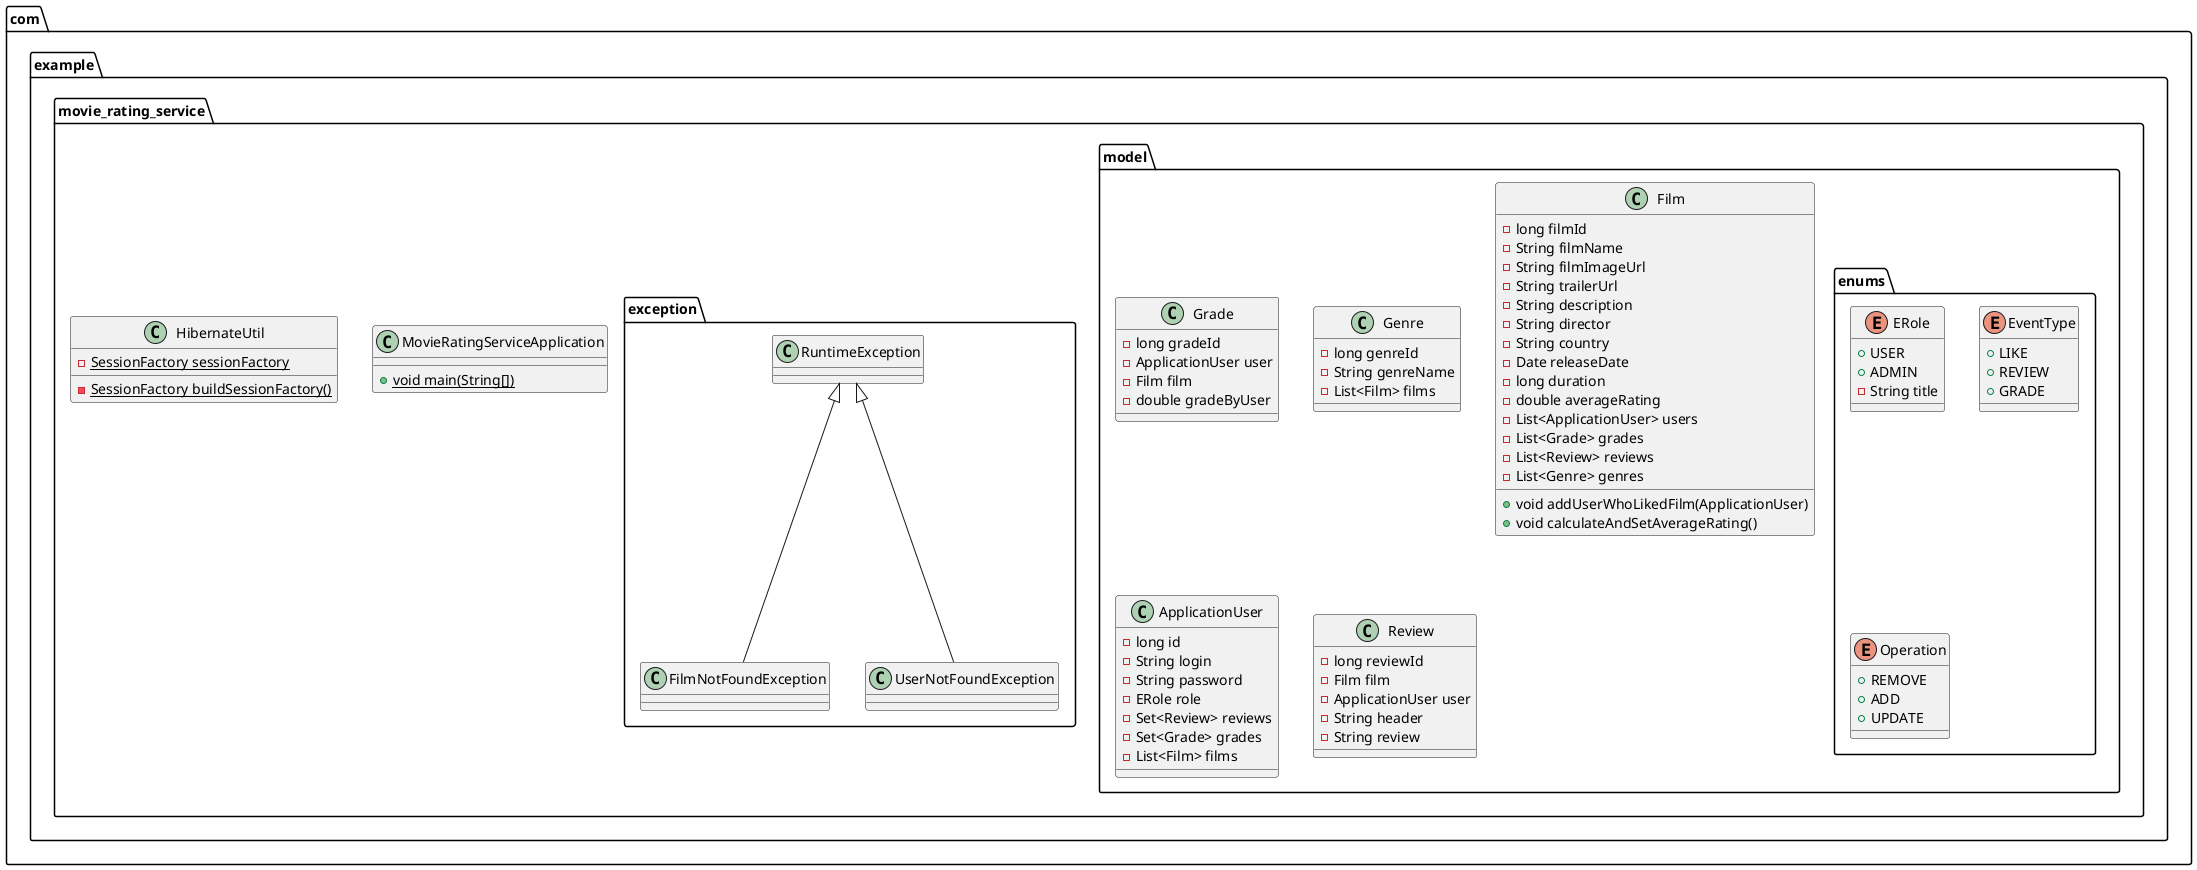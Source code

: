 @startuml
enum com.example.movie_rating_service.model.enums.ERole {
+  USER
+  ADMIN
- String title
}
class com.example.movie_rating_service.model.Grade {
- long gradeId
- ApplicationUser user
- Film film
- double gradeByUser
}
class com.example.movie_rating_service.exception.FilmNotFoundException {
}
class com.example.movie_rating_service.MovieRatingServiceApplication {
+ {static} void main(String[])
}
class com.example.movie_rating_service.model.Genre {
- long genreId
- String genreName
- List<Film> films
}
class com.example.movie_rating_service.exception.UserNotFoundException {
}
class com.example.movie_rating_service.HibernateUtil {
- {static} SessionFactory sessionFactory
- {static} SessionFactory buildSessionFactory()
}
class com.example.movie_rating_service.model.Film {
- long filmId
- String filmName
- String filmImageUrl
- String trailerUrl
- String description
- String director
- String country
- Date releaseDate
- long duration
- double averageRating
- List<ApplicationUser> users
- List<Grade> grades
- List<Review> reviews
- List<Genre> genres
+ void addUserWhoLikedFilm(ApplicationUser)
+ void calculateAndSetAverageRating()
}
enum com.example.movie_rating_service.model.enums.EventType {
+  LIKE
+  REVIEW
+  GRADE
}
class com.example.movie_rating_service.model.ApplicationUser {
- long id
- String login
- String password
- ERole role
- Set<Review> reviews
- Set<Grade> grades
- List<Film> films
}
class com.example.movie_rating_service.model.Review {
- long reviewId
- Film film
- ApplicationUser user
- String header
- String review
}
enum com.example.movie_rating_service.model.enums.Operation {
+  REMOVE
+  ADD
+  UPDATE
}


com.example.movie_rating_service.exception.RuntimeException <|-- com.example.movie_rating_service.exception.FilmNotFoundException
com.example.movie_rating_service.exception.RuntimeException <|-- com.example.movie_rating_service.exception.UserNotFoundException
@enduml